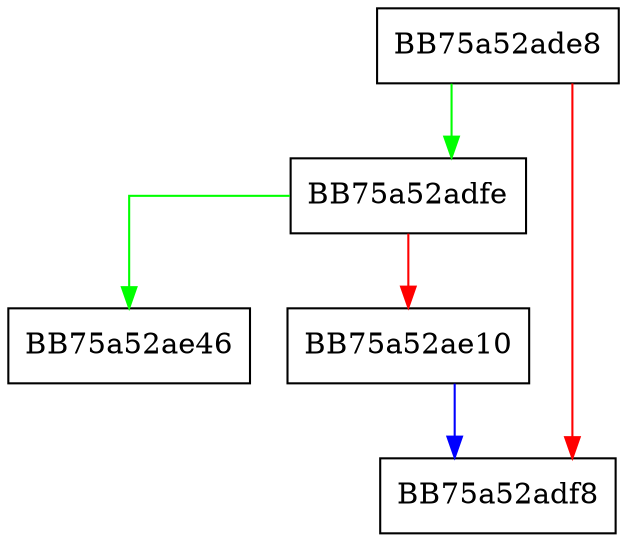 digraph clear {
  node [shape="box"];
  graph [splines=ortho];
  BB75a52ade8 -> BB75a52adfe [color="green"];
  BB75a52ade8 -> BB75a52adf8 [color="red"];
  BB75a52adfe -> BB75a52ae46 [color="green"];
  BB75a52adfe -> BB75a52ae10 [color="red"];
  BB75a52ae10 -> BB75a52adf8 [color="blue"];
}